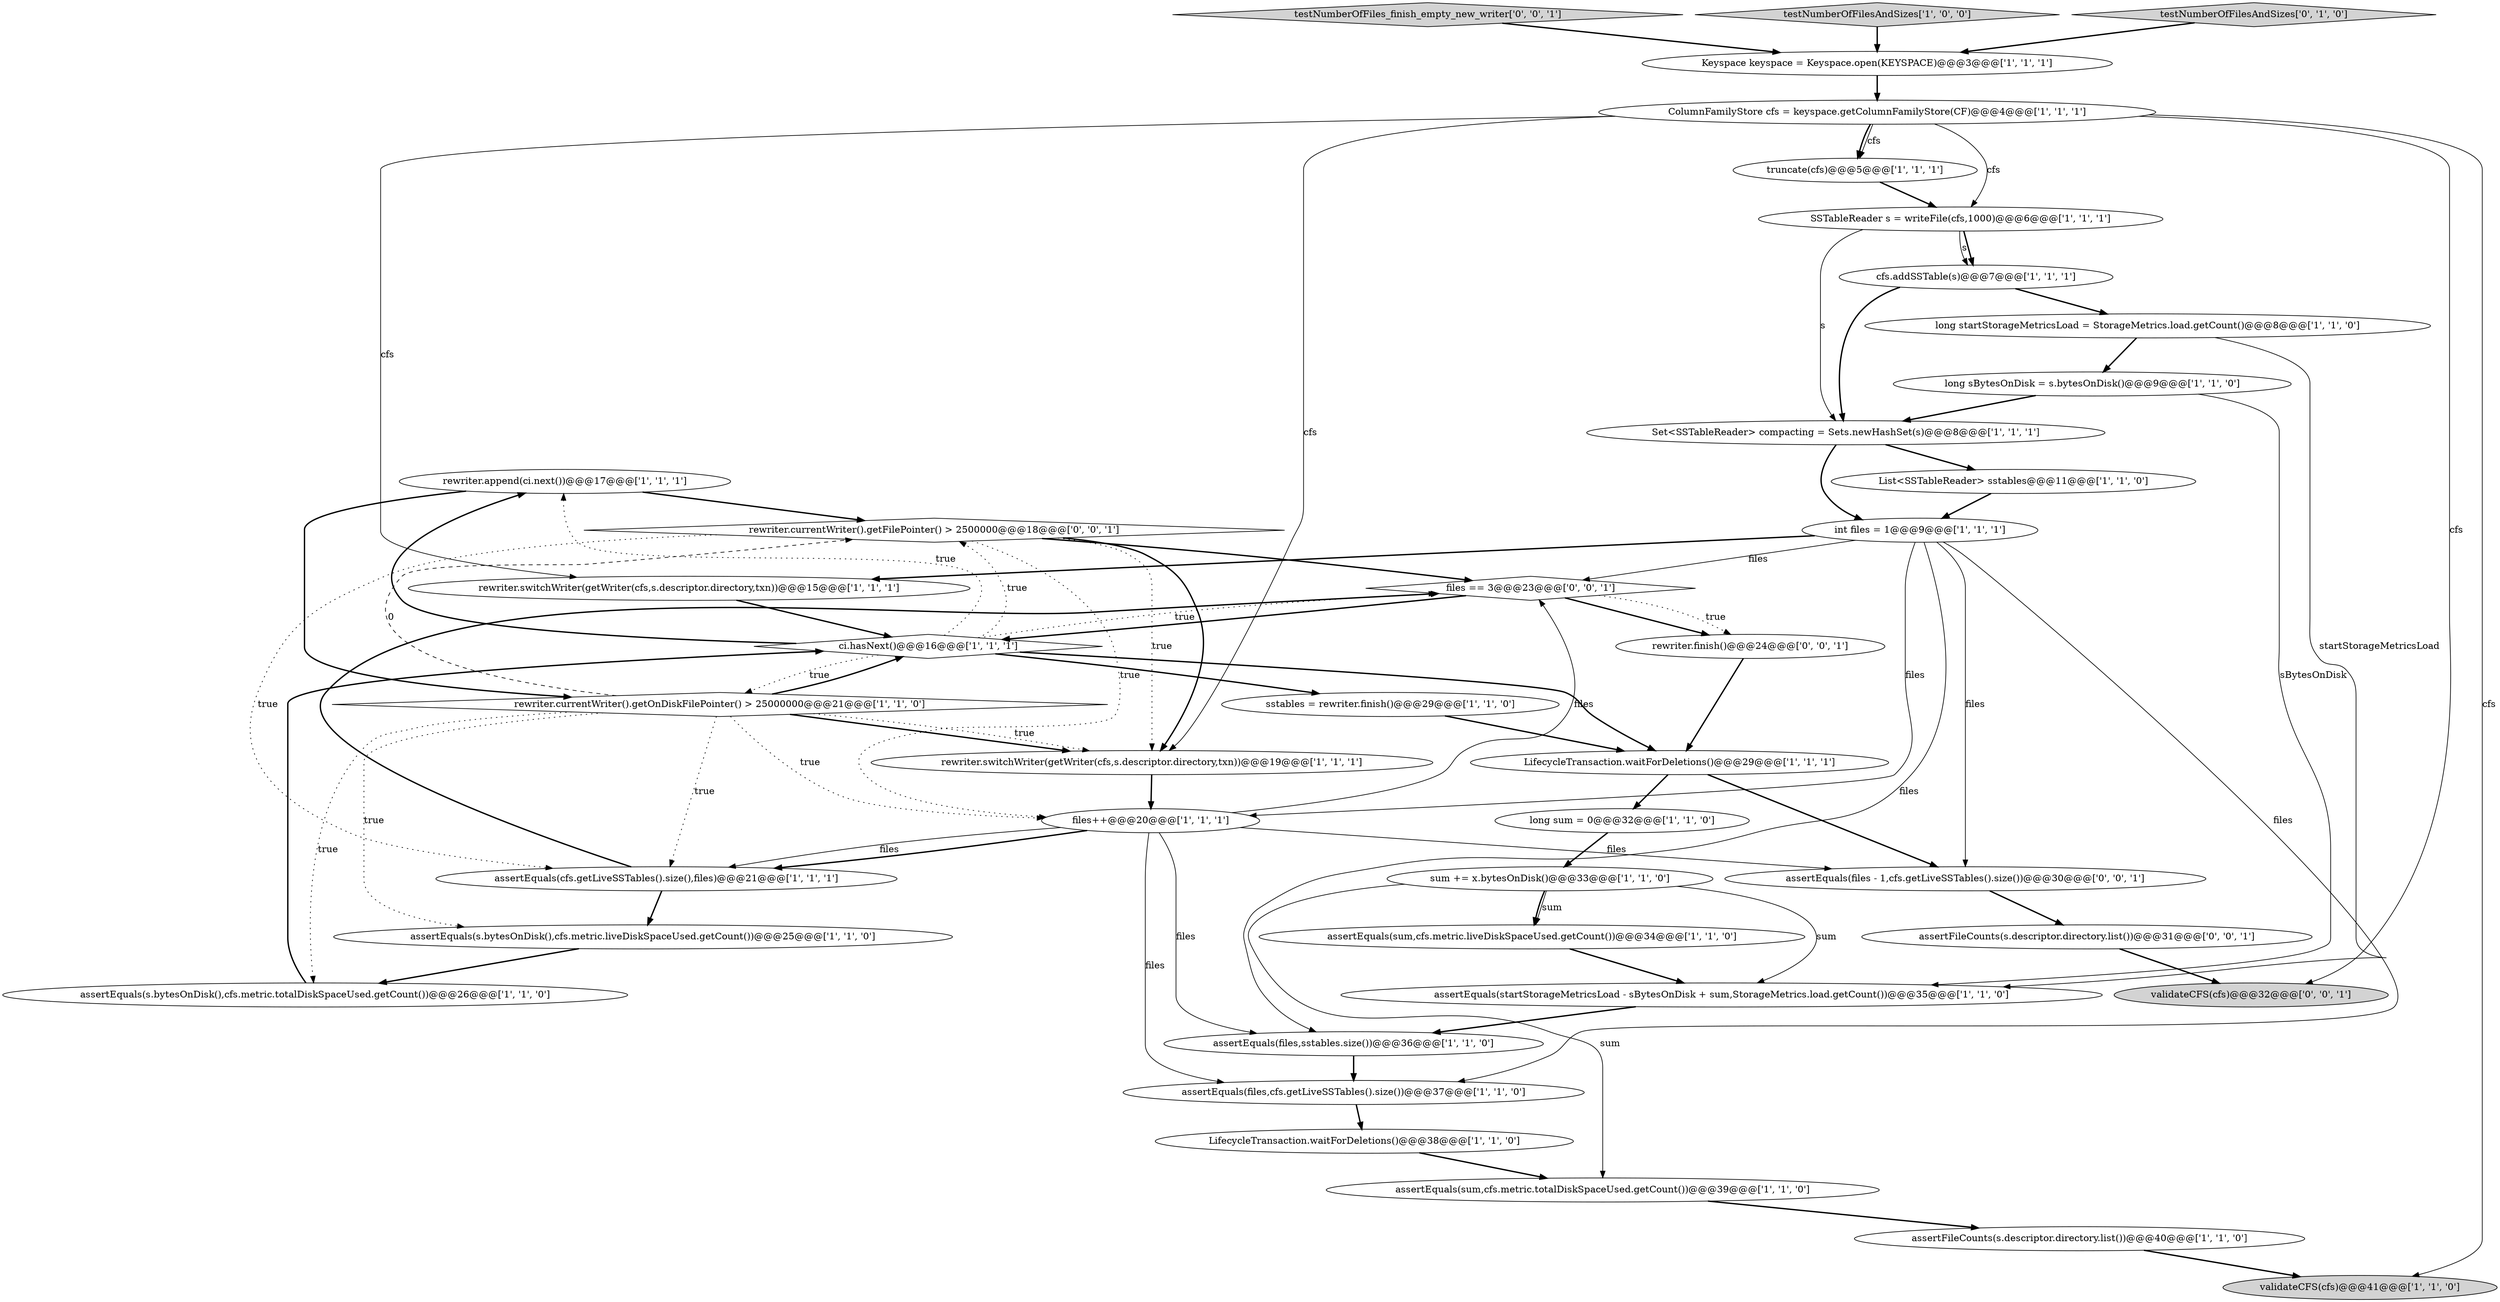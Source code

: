 digraph {
23 [style = filled, label = "rewriter.append(ci.next())@@@17@@@['1', '1', '1']", fillcolor = white, shape = ellipse image = "AAA0AAABBB1BBB"];
9 [style = filled, label = "assertEquals(sum,cfs.metric.liveDiskSpaceUsed.getCount())@@@34@@@['1', '1', '0']", fillcolor = white, shape = ellipse image = "AAA0AAABBB1BBB"];
14 [style = filled, label = "assertFileCounts(s.descriptor.directory.list())@@@40@@@['1', '1', '0']", fillcolor = white, shape = ellipse image = "AAA0AAABBB1BBB"];
27 [style = filled, label = "assertEquals(sum,cfs.metric.totalDiskSpaceUsed.getCount())@@@39@@@['1', '1', '0']", fillcolor = white, shape = ellipse image = "AAA0AAABBB1BBB"];
36 [style = filled, label = "testNumberOfFiles_finish_empty_new_writer['0', '0', '1']", fillcolor = lightgray, shape = diamond image = "AAA0AAABBB3BBB"];
38 [style = filled, label = "assertEquals(files - 1,cfs.getLiveSSTables().size())@@@30@@@['0', '0', '1']", fillcolor = white, shape = ellipse image = "AAA0AAABBB3BBB"];
35 [style = filled, label = "validateCFS(cfs)@@@32@@@['0', '0', '1']", fillcolor = lightgray, shape = ellipse image = "AAA0AAABBB3BBB"];
34 [style = filled, label = "files == 3@@@23@@@['0', '0', '1']", fillcolor = white, shape = diamond image = "AAA0AAABBB3BBB"];
3 [style = filled, label = "long startStorageMetricsLoad = StorageMetrics.load.getCount()@@@8@@@['1', '1', '0']", fillcolor = white, shape = ellipse image = "AAA0AAABBB1BBB"];
39 [style = filled, label = "rewriter.finish()@@@24@@@['0', '0', '1']", fillcolor = white, shape = ellipse image = "AAA0AAABBB3BBB"];
12 [style = filled, label = "testNumberOfFilesAndSizes['1', '0', '0']", fillcolor = lightgray, shape = diamond image = "AAA0AAABBB1BBB"];
4 [style = filled, label = "Set<SSTableReader> compacting = Sets.newHashSet(s)@@@8@@@['1', '1', '1']", fillcolor = white, shape = ellipse image = "AAA0AAABBB1BBB"];
8 [style = filled, label = "truncate(cfs)@@@5@@@['1', '1', '1']", fillcolor = white, shape = ellipse image = "AAA0AAABBB1BBB"];
18 [style = filled, label = "validateCFS(cfs)@@@41@@@['1', '1', '0']", fillcolor = lightgray, shape = ellipse image = "AAA0AAABBB1BBB"];
37 [style = filled, label = "rewriter.currentWriter().getFilePointer() > 2500000@@@18@@@['0', '0', '1']", fillcolor = white, shape = diamond image = "AAA0AAABBB3BBB"];
15 [style = filled, label = "files++@@@20@@@['1', '1', '1']", fillcolor = white, shape = ellipse image = "AAA0AAABBB1BBB"];
5 [style = filled, label = "ci.hasNext()@@@16@@@['1', '1', '1']", fillcolor = white, shape = diamond image = "AAA0AAABBB1BBB"];
25 [style = filled, label = "rewriter.switchWriter(getWriter(cfs,s.descriptor.directory,txn))@@@15@@@['1', '1', '1']", fillcolor = white, shape = ellipse image = "AAA0AAABBB1BBB"];
2 [style = filled, label = "cfs.addSSTable(s)@@@7@@@['1', '1', '1']", fillcolor = white, shape = ellipse image = "AAA0AAABBB1BBB"];
24 [style = filled, label = "sum += x.bytesOnDisk()@@@33@@@['1', '1', '0']", fillcolor = white, shape = ellipse image = "AAA0AAABBB1BBB"];
22 [style = filled, label = "assertEquals(cfs.getLiveSSTables().size(),files)@@@21@@@['1', '1', '1']", fillcolor = white, shape = ellipse image = "AAA0AAABBB1BBB"];
19 [style = filled, label = "rewriter.switchWriter(getWriter(cfs,s.descriptor.directory,txn))@@@19@@@['1', '1', '1']", fillcolor = white, shape = ellipse image = "AAA0AAABBB1BBB"];
6 [style = filled, label = "SSTableReader s = writeFile(cfs,1000)@@@6@@@['1', '1', '1']", fillcolor = white, shape = ellipse image = "AAA0AAABBB1BBB"];
7 [style = filled, label = "Keyspace keyspace = Keyspace.open(KEYSPACE)@@@3@@@['1', '1', '1']", fillcolor = white, shape = ellipse image = "AAA0AAABBB1BBB"];
31 [style = filled, label = "LifecycleTransaction.waitForDeletions()@@@29@@@['1', '1', '1']", fillcolor = white, shape = ellipse image = "AAA0AAABBB1BBB"];
30 [style = filled, label = "int files = 1@@@9@@@['1', '1', '1']", fillcolor = white, shape = ellipse image = "AAA0AAABBB1BBB"];
13 [style = filled, label = "assertEquals(startStorageMetricsLoad - sBytesOnDisk + sum,StorageMetrics.load.getCount())@@@35@@@['1', '1', '0']", fillcolor = white, shape = ellipse image = "AAA0AAABBB1BBB"];
16 [style = filled, label = "sstables = rewriter.finish()@@@29@@@['1', '1', '0']", fillcolor = white, shape = ellipse image = "AAA0AAABBB1BBB"];
26 [style = filled, label = "assertEquals(s.bytesOnDisk(),cfs.metric.liveDiskSpaceUsed.getCount())@@@25@@@['1', '1', '0']", fillcolor = white, shape = ellipse image = "AAA0AAABBB1BBB"];
20 [style = filled, label = "LifecycleTransaction.waitForDeletions()@@@38@@@['1', '1', '0']", fillcolor = white, shape = ellipse image = "AAA0AAABBB1BBB"];
28 [style = filled, label = "long sBytesOnDisk = s.bytesOnDisk()@@@9@@@['1', '1', '0']", fillcolor = white, shape = ellipse image = "AAA0AAABBB1BBB"];
11 [style = filled, label = "ColumnFamilyStore cfs = keyspace.getColumnFamilyStore(CF)@@@4@@@['1', '1', '1']", fillcolor = white, shape = ellipse image = "AAA0AAABBB1BBB"];
1 [style = filled, label = "assertEquals(files,cfs.getLiveSSTables().size())@@@37@@@['1', '1', '0']", fillcolor = white, shape = ellipse image = "AAA0AAABBB1BBB"];
32 [style = filled, label = "testNumberOfFilesAndSizes['0', '1', '0']", fillcolor = lightgray, shape = diamond image = "AAA0AAABBB2BBB"];
29 [style = filled, label = "assertEquals(s.bytesOnDisk(),cfs.metric.totalDiskSpaceUsed.getCount())@@@26@@@['1', '1', '0']", fillcolor = white, shape = ellipse image = "AAA0AAABBB1BBB"];
33 [style = filled, label = "assertFileCounts(s.descriptor.directory.list())@@@31@@@['0', '0', '1']", fillcolor = white, shape = ellipse image = "AAA0AAABBB3BBB"];
0 [style = filled, label = "long sum = 0@@@32@@@['1', '1', '0']", fillcolor = white, shape = ellipse image = "AAA0AAABBB1BBB"];
17 [style = filled, label = "assertEquals(files,sstables.size())@@@36@@@['1', '1', '0']", fillcolor = white, shape = ellipse image = "AAA0AAABBB1BBB"];
21 [style = filled, label = "List<SSTableReader> sstables@@@11@@@['1', '1', '0']", fillcolor = white, shape = ellipse image = "AAA0AAABBB1BBB"];
10 [style = filled, label = "rewriter.currentWriter().getOnDiskFilePointer() > 25000000@@@21@@@['1', '1', '0']", fillcolor = white, shape = diamond image = "AAA0AAABBB1BBB"];
29->5 [style = bold, label=""];
10->19 [style = bold, label=""];
5->23 [style = dotted, label="true"];
11->6 [style = solid, label="cfs"];
24->13 [style = solid, label="sum"];
1->20 [style = bold, label=""];
8->6 [style = bold, label=""];
21->30 [style = bold, label=""];
12->7 [style = bold, label=""];
10->29 [style = dotted, label="true"];
20->27 [style = bold, label=""];
30->15 [style = solid, label="files"];
13->17 [style = bold, label=""];
39->31 [style = bold, label=""];
0->24 [style = bold, label=""];
6->4 [style = solid, label="s"];
11->35 [style = solid, label="cfs"];
19->15 [style = bold, label=""];
15->17 [style = solid, label="files"];
7->11 [style = bold, label=""];
5->23 [style = bold, label=""];
4->21 [style = bold, label=""];
37->19 [style = dotted, label="true"];
32->7 [style = bold, label=""];
2->4 [style = bold, label=""];
6->2 [style = bold, label=""];
3->13 [style = solid, label="startStorageMetricsLoad"];
11->18 [style = solid, label="cfs"];
23->37 [style = bold, label=""];
5->34 [style = dotted, label="true"];
23->10 [style = bold, label=""];
11->8 [style = bold, label=""];
10->26 [style = dotted, label="true"];
14->18 [style = bold, label=""];
30->34 [style = solid, label="files"];
15->38 [style = solid, label="files"];
38->33 [style = bold, label=""];
11->19 [style = solid, label="cfs"];
22->26 [style = bold, label=""];
24->9 [style = solid, label="sum"];
17->1 [style = bold, label=""];
27->14 [style = bold, label=""];
5->10 [style = dotted, label="true"];
31->0 [style = bold, label=""];
2->3 [style = bold, label=""];
11->25 [style = solid, label="cfs"];
31->38 [style = bold, label=""];
37->15 [style = dotted, label="true"];
15->22 [style = bold, label=""];
34->39 [style = dotted, label="true"];
5->16 [style = bold, label=""];
30->38 [style = solid, label="files"];
3->28 [style = bold, label=""];
24->27 [style = solid, label="sum"];
15->34 [style = solid, label="files"];
10->5 [style = bold, label=""];
15->1 [style = solid, label="files"];
10->19 [style = dotted, label="true"];
16->31 [style = bold, label=""];
34->39 [style = bold, label=""];
37->22 [style = dotted, label="true"];
25->5 [style = bold, label=""];
15->22 [style = solid, label="files"];
24->9 [style = bold, label=""];
6->2 [style = solid, label="s"];
11->8 [style = solid, label="cfs"];
33->35 [style = bold, label=""];
30->17 [style = solid, label="files"];
34->5 [style = bold, label=""];
26->29 [style = bold, label=""];
30->25 [style = bold, label=""];
10->15 [style = dotted, label="true"];
4->30 [style = bold, label=""];
5->31 [style = bold, label=""];
36->7 [style = bold, label=""];
28->13 [style = solid, label="sBytesOnDisk"];
37->34 [style = bold, label=""];
22->34 [style = bold, label=""];
10->22 [style = dotted, label="true"];
10->37 [style = dashed, label="0"];
37->19 [style = bold, label=""];
30->1 [style = solid, label="files"];
5->37 [style = dotted, label="true"];
28->4 [style = bold, label=""];
9->13 [style = bold, label=""];
}
